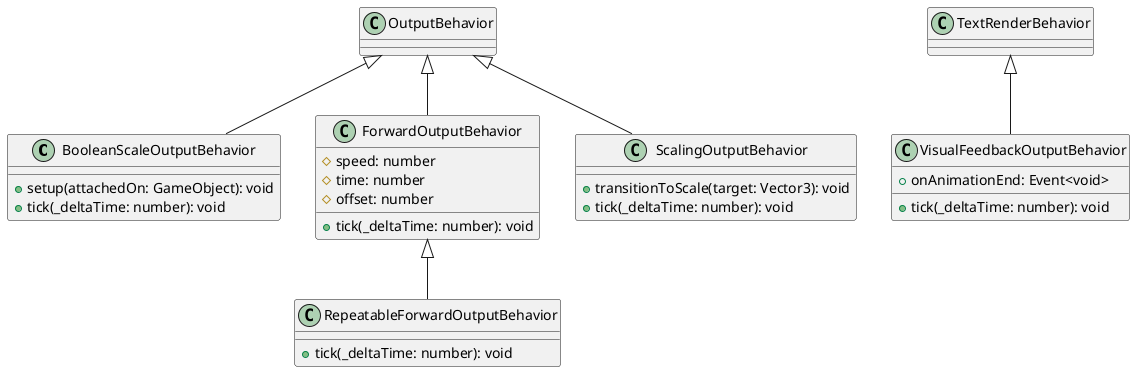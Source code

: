 @startuml
class BooleanScaleOutputBehavior extends OutputBehavior {
    +setup(attachedOn: GameObject): void
    +tick(_deltaTime: number): void
}
class ForwardOutputBehavior extends OutputBehavior {
    #speed: number
    #time: number
    #offset: number
    +tick(_deltaTime: number): void
}
class RepeatableForwardOutputBehavior extends ForwardOutputBehavior {
    +tick(_deltaTime: number): void
}
class ScalingOutputBehavior extends OutputBehavior {
    +transitionToScale(target: Vector3): void
    +tick(_deltaTime: number): void
}
class VisualFeedbackOutputBehavior extends TextRenderBehavior {
    +onAnimationEnd: Event<void>
    +tick(_deltaTime: number): void
}
@enduml
